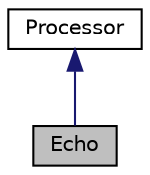 digraph "Echo"
{
 // LATEX_PDF_SIZE
  edge [fontname="Helvetica",fontsize="10",labelfontname="Helvetica",labelfontsize="10"];
  node [fontname="Helvetica",fontsize="10",shape=record];
  Node1 [label="Echo",height=0.2,width=0.4,color="black", fillcolor="grey75", style="filled", fontcolor="black",tooltip="A sound echoing class that inherits from the Processor class.  This class has a public constructor th..."];
  Node2 -> Node1 [dir="back",color="midnightblue",fontsize="10",style="solid"];
  Node2 [label="Processor",height=0.2,width=0.4,color="black", fillcolor="white", style="filled",URL="$db/d9f/classProcessor.html",tooltip="A Processor parent class.  This class has a public constructor that initializes the sample...."];
}
